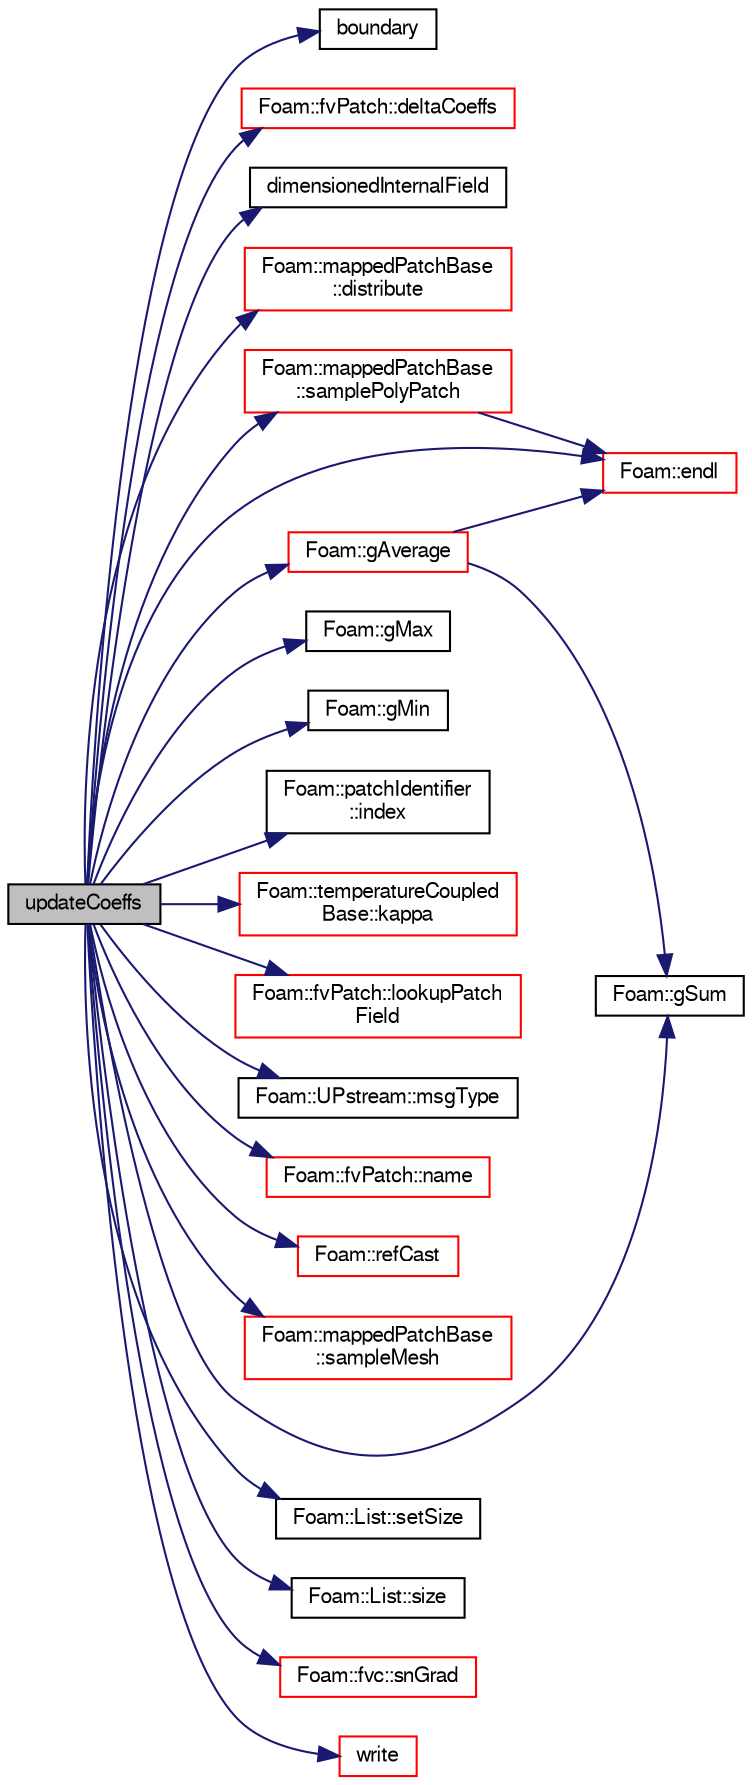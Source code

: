 digraph "updateCoeffs"
{
  bgcolor="transparent";
  edge [fontname="FreeSans",fontsize="10",labelfontname="FreeSans",labelfontsize="10"];
  node [fontname="FreeSans",fontsize="10",shape=record];
  rankdir="LR";
  Node816 [label="updateCoeffs",height=0.2,width=0.4,color="black", fillcolor="grey75", style="filled", fontcolor="black"];
  Node816 -> Node817 [color="midnightblue",fontsize="10",style="solid",fontname="FreeSans"];
  Node817 [label="boundary",height=0.2,width=0.4,color="black",URL="$a17900.html#a658027ecaee450b6533bd8d019d2c1f5"];
  Node816 -> Node818 [color="midnightblue",fontsize="10",style="solid",fontname="FreeSans"];
  Node818 [label="Foam::fvPatch::deltaCoeffs",height=0.2,width=0.4,color="red",URL="$a22870.html#ae7fa6a37605868b9c425d10de6415f00",tooltip="Return the face - cell distance coeffient. "];
  Node816 -> Node891 [color="midnightblue",fontsize="10",style="solid",fontname="FreeSans"];
  Node891 [label="dimensionedInternalField",height=0.2,width=0.4,color="black",URL="$a38438.html#a942cd19121a46cdc649099eb27c74b18"];
  Node816 -> Node892 [color="midnightblue",fontsize="10",style="solid",fontname="FreeSans"];
  Node892 [label="Foam::mappedPatchBase\l::distribute",height=0.2,width=0.4,color="red",URL="$a25094.html#abc1fef854aa7627739504e6f5408dd79",tooltip="Wrapper around map/interpolate data distribution. "];
  Node816 -> Node840 [color="midnightblue",fontsize="10",style="solid",fontname="FreeSans"];
  Node840 [label="Foam::endl",height=0.2,width=0.4,color="red",URL="$a21124.html#a2db8fe02a0d3909e9351bb4275b23ce4",tooltip="Add newline and flush stream. "];
  Node816 -> Node1176 [color="midnightblue",fontsize="10",style="solid",fontname="FreeSans"];
  Node1176 [label="Foam::gAverage",height=0.2,width=0.4,color="red",URL="$a21124.html#ab45e56189711a2e5cdd381a0e2b6cc5c"];
  Node1176 -> Node840 [color="midnightblue",fontsize="10",style="solid",fontname="FreeSans"];
  Node1176 -> Node1177 [color="midnightblue",fontsize="10",style="solid",fontname="FreeSans"];
  Node1177 [label="Foam::gSum",height=0.2,width=0.4,color="black",URL="$a21124.html#a11b1ebb4c53ad062332767d75ca96328"];
  Node816 -> Node1185 [color="midnightblue",fontsize="10",style="solid",fontname="FreeSans"];
  Node1185 [label="Foam::gMax",height=0.2,width=0.4,color="black",URL="$a21124.html#ae8d631fb8e841947408bb711abfb1e67"];
  Node816 -> Node1186 [color="midnightblue",fontsize="10",style="solid",fontname="FreeSans"];
  Node1186 [label="Foam::gMin",height=0.2,width=0.4,color="black",URL="$a21124.html#aca330ee6cfe7d602300dbc5905f8c9f6"];
  Node816 -> Node1177 [color="midnightblue",fontsize="10",style="solid",fontname="FreeSans"];
  Node816 -> Node823 [color="midnightblue",fontsize="10",style="solid",fontname="FreeSans"];
  Node823 [label="Foam::patchIdentifier\l::index",height=0.2,width=0.4,color="black",URL="$a27122.html#a4a438520bb14406481732edc13c119c7",tooltip="Return the index of this patch in the boundaryMesh. "];
  Node816 -> Node1187 [color="midnightblue",fontsize="10",style="solid",fontname="FreeSans"];
  Node1187 [label="Foam::temperatureCoupled\lBase::kappa",height=0.2,width=0.4,color="red",URL="$a30786.html#adbad3ddac3d957ac2b2c8d2b91a93de6",tooltip="Given patch temperature calculate corresponding K field. "];
  Node816 -> Node1256 [color="midnightblue",fontsize="10",style="solid",fontname="FreeSans"];
  Node1256 [label="Foam::fvPatch::lookupPatch\lField",height=0.2,width=0.4,color="red",URL="$a22870.html#af277a21566a73b296d908601f43917be",tooltip="Lookup and return the patchField of the named field from the. "];
  Node816 -> Node1117 [color="midnightblue",fontsize="10",style="solid",fontname="FreeSans"];
  Node1117 [label="Foam::UPstream::msgType",height=0.2,width=0.4,color="black",URL="$a26270.html#ae5b8fe6652f6320aa6c7f5c44b6f01b7",tooltip="Message tag of standard messages. "];
  Node816 -> Node1258 [color="midnightblue",fontsize="10",style="solid",fontname="FreeSans"];
  Node1258 [label="Foam::fvPatch::name",height=0.2,width=0.4,color="red",URL="$a22870.html#acc80e00a8ac919288fb55bd14cc88bf6",tooltip="Return name. "];
  Node816 -> Node1259 [color="midnightblue",fontsize="10",style="solid",fontname="FreeSans"];
  Node1259 [label="Foam::refCast",height=0.2,width=0.4,color="red",URL="$a21124.html#a28f53307dad4466f23067e79a948e2a1",tooltip="Reference type cast template function. "];
  Node816 -> Node1260 [color="midnightblue",fontsize="10",style="solid",fontname="FreeSans"];
  Node1260 [label="Foam::mappedPatchBase\l::sampleMesh",height=0.2,width=0.4,color="red",URL="$a25094.html#a75f4352dcd205ea34f90ada907f95091",tooltip="Get the region mesh. "];
  Node816 -> Node1261 [color="midnightblue",fontsize="10",style="solid",fontname="FreeSans"];
  Node1261 [label="Foam::mappedPatchBase\l::samplePolyPatch",height=0.2,width=0.4,color="red",URL="$a25094.html#a8f81235fc833f4500edd224fb8ecd146",tooltip="Get the patch on the region. "];
  Node1261 -> Node840 [color="midnightblue",fontsize="10",style="solid",fontname="FreeSans"];
  Node816 -> Node876 [color="midnightblue",fontsize="10",style="solid",fontname="FreeSans"];
  Node876 [label="Foam::List::setSize",height=0.2,width=0.4,color="black",URL="$a25694.html#aedb985ffeaf1bdbfeccc2a8730405703",tooltip="Reset size of List. "];
  Node816 -> Node950 [color="midnightblue",fontsize="10",style="solid",fontname="FreeSans"];
  Node950 [label="Foam::List::size",height=0.2,width=0.4,color="black",URL="$a25694.html#a8a5f6fa29bd4b500caf186f60245b384",tooltip="Override size to be inconsistent with allocated storage. "];
  Node816 -> Node1299 [color="midnightblue",fontsize="10",style="solid",fontname="FreeSans"];
  Node1299 [label="Foam::fvc::snGrad",height=0.2,width=0.4,color="red",URL="$a21134.html#a15da734ee906cb52cf17937ab84c41a0"];
  Node816 -> Node1301 [color="midnightblue",fontsize="10",style="solid",fontname="FreeSans"];
  Node1301 [label="write",height=0.2,width=0.4,color="red",URL="$a30806.html#a293fdfec8bdfbd5c3913ab4c9f3454ff",tooltip="Write. "];
}
